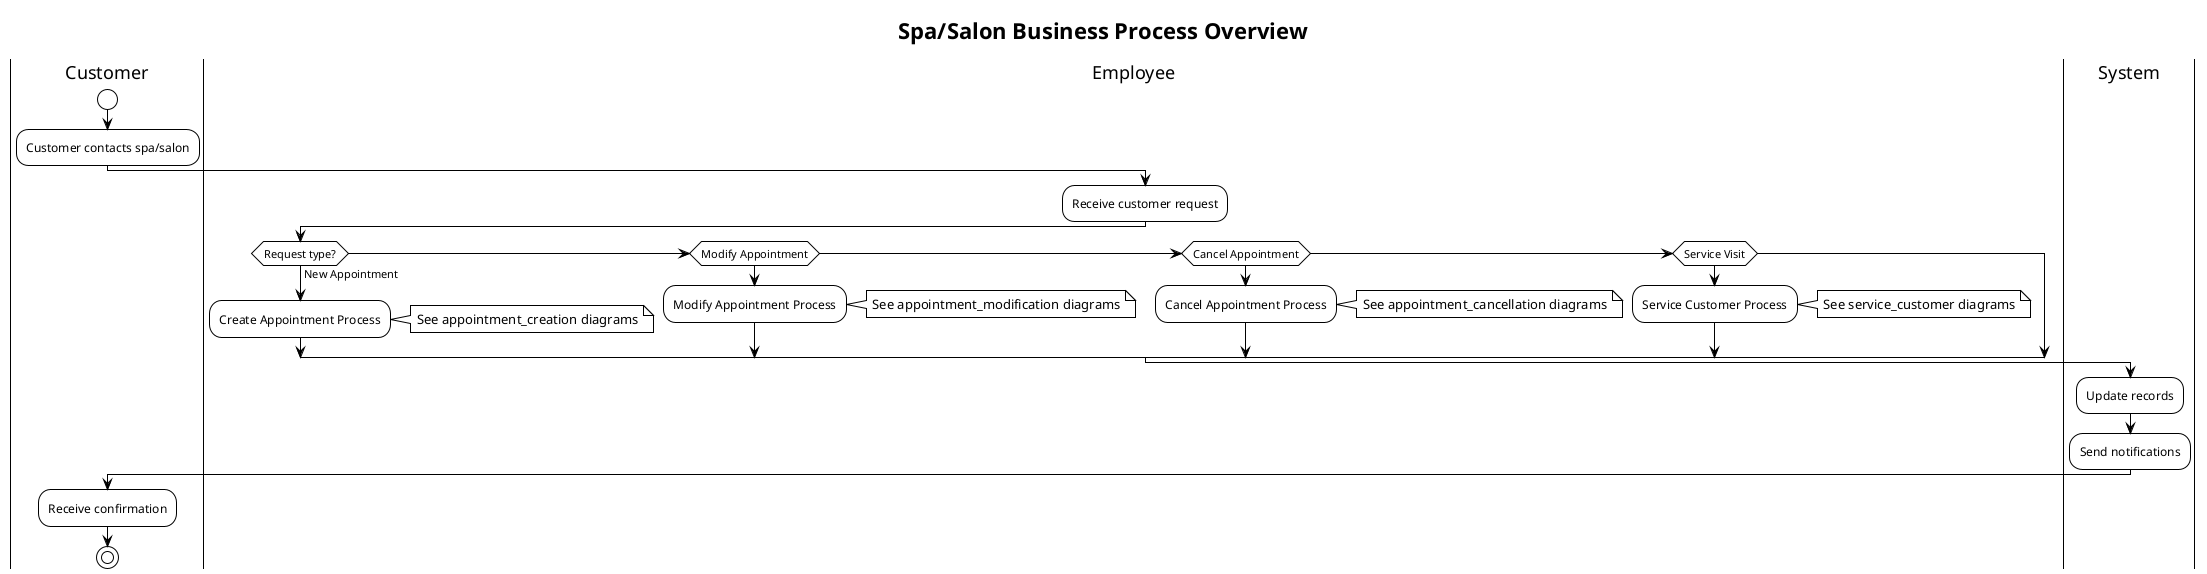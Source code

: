 @startuml spa_salon_overview
!theme plain
title Spa/Salon Business Process Overview

|Customer|
start
:Customer contacts spa/salon;

|Employee|
:Receive customer request;

if (Request type?) then (New Appointment)
  :Create Appointment Process;
  note right: See appointment_creation diagrams
elseif (Modify Appointment) then
  :Modify Appointment Process;
  note right: See appointment_modification diagrams
elseif (Cancel Appointment) then  
  :Cancel Appointment Process;
  note right: See appointment_cancellation diagrams
elseif (Service Visit) then
  :Service Customer Process;
  note right: See service_customer diagrams
endif

|System|
:Update records;
:Send notifications;

|Customer|
:Receive confirmation;
stop

@enduml